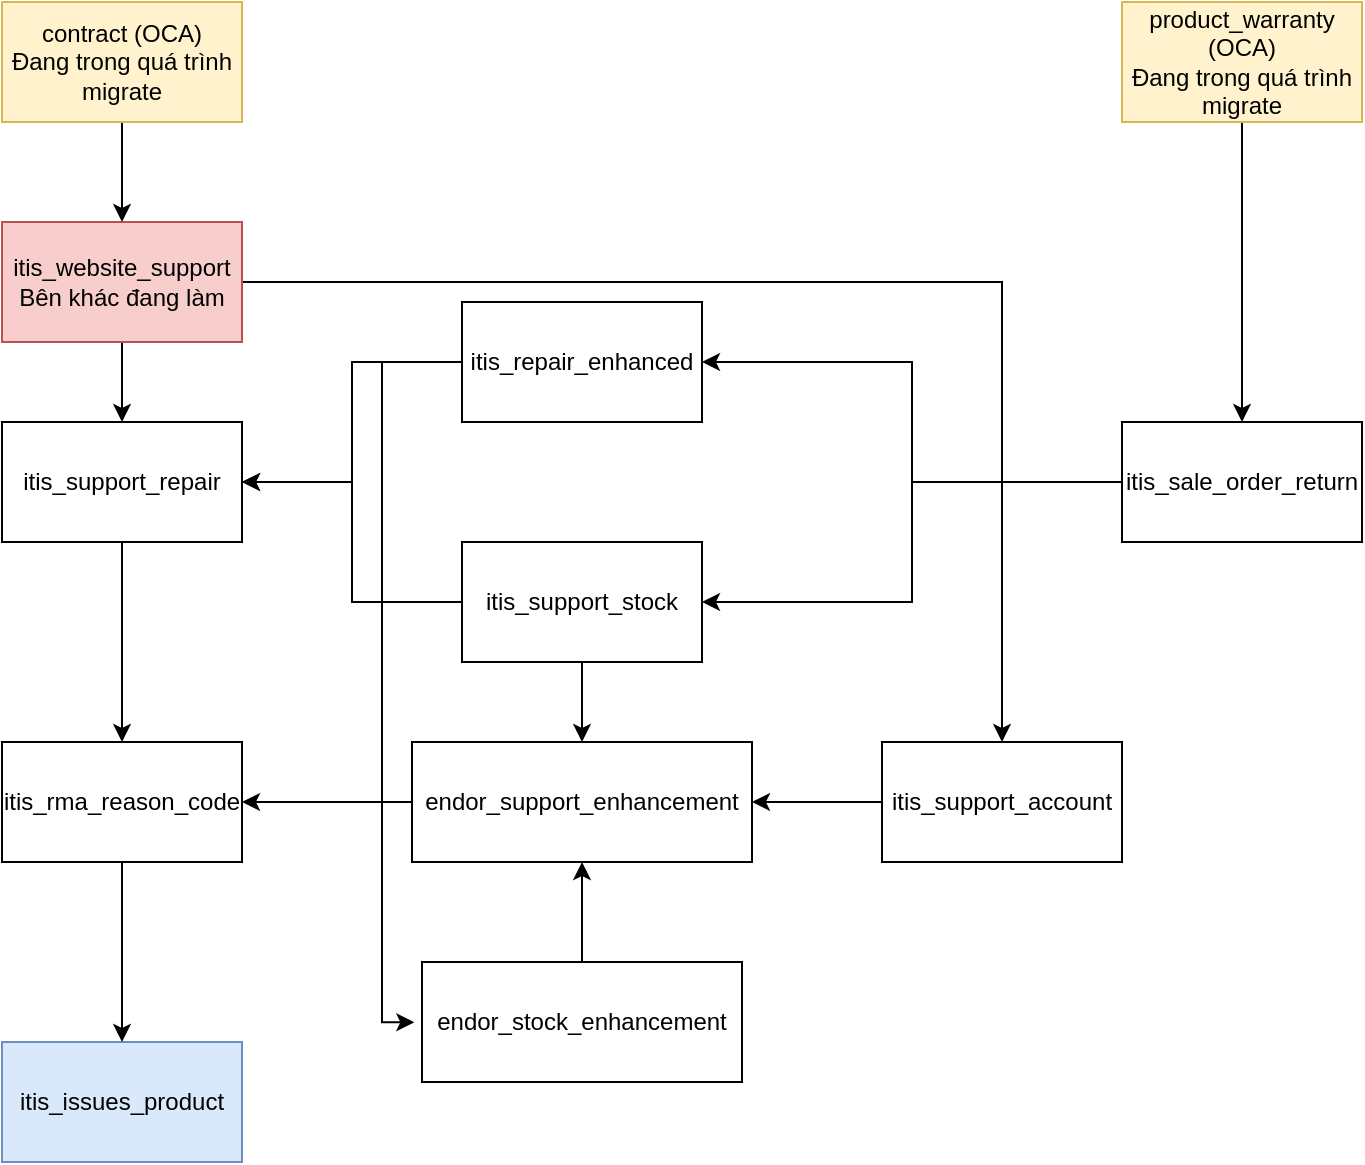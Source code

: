 <mxfile version="20.7.4" type="github">
  <diagram id="JLop5QC97o6r-xo9VGLU" name="Page-1">
    <mxGraphModel dx="989" dy="534" grid="1" gridSize="10" guides="1" tooltips="1" connect="1" arrows="1" fold="1" page="1" pageScale="1" pageWidth="850" pageHeight="1100" math="0" shadow="0">
      <root>
        <mxCell id="0" />
        <mxCell id="1" parent="0" />
        <mxCell id="83HDyshsgURMBBsu8p-M-9" style="edgeStyle=orthogonalEdgeStyle;rounded=0;orthogonalLoop=1;jettySize=auto;html=1;entryX=0.5;entryY=0;entryDx=0;entryDy=0;" edge="1" parent="1" source="83HDyshsgURMBBsu8p-M-1" target="83HDyshsgURMBBsu8p-M-7">
          <mxGeometry relative="1" as="geometry" />
        </mxCell>
        <mxCell id="83HDyshsgURMBBsu8p-M-32" style="edgeStyle=orthogonalEdgeStyle;rounded=0;orthogonalLoop=1;jettySize=auto;html=1;" edge="1" parent="1" source="83HDyshsgURMBBsu8p-M-1" target="83HDyshsgURMBBsu8p-M-28">
          <mxGeometry relative="1" as="geometry" />
        </mxCell>
        <mxCell id="83HDyshsgURMBBsu8p-M-1" value="itis_website_support&lt;br&gt;Bên khác đang làm" style="rounded=0;whiteSpace=wrap;html=1;fillColor=#f8cecc;strokeColor=#b85450;" vertex="1" parent="1">
          <mxGeometry x="20" y="130" width="120" height="60" as="geometry" />
        </mxCell>
        <mxCell id="83HDyshsgURMBBsu8p-M-3" style="edgeStyle=orthogonalEdgeStyle;rounded=0;orthogonalLoop=1;jettySize=auto;html=1;entryX=0.5;entryY=0;entryDx=0;entryDy=0;" edge="1" parent="1" source="83HDyshsgURMBBsu8p-M-2" target="83HDyshsgURMBBsu8p-M-1">
          <mxGeometry relative="1" as="geometry" />
        </mxCell>
        <mxCell id="83HDyshsgURMBBsu8p-M-2" value="contract (OCA)&lt;br&gt;Đang trong quá trình migrate" style="rounded=0;whiteSpace=wrap;html=1;fillColor=#fff2cc;strokeColor=#d6b656;" vertex="1" parent="1">
          <mxGeometry x="20" y="20" width="120" height="60" as="geometry" />
        </mxCell>
        <mxCell id="83HDyshsgURMBBsu8p-M-5" value="itis_issues_product" style="rounded=0;whiteSpace=wrap;html=1;fillColor=#dae8fc;strokeColor=#6c8ebf;" vertex="1" parent="1">
          <mxGeometry x="20" y="540" width="120" height="60" as="geometry" />
        </mxCell>
        <mxCell id="83HDyshsgURMBBsu8p-M-21" style="edgeStyle=orthogonalEdgeStyle;rounded=0;orthogonalLoop=1;jettySize=auto;html=1;entryX=0.5;entryY=0;entryDx=0;entryDy=0;" edge="1" parent="1" source="83HDyshsgURMBBsu8p-M-7" target="83HDyshsgURMBBsu8p-M-19">
          <mxGeometry relative="1" as="geometry" />
        </mxCell>
        <mxCell id="83HDyshsgURMBBsu8p-M-7" value="itis_support_repair" style="rounded=0;whiteSpace=wrap;html=1;" vertex="1" parent="1">
          <mxGeometry x="20" y="230" width="120" height="60" as="geometry" />
        </mxCell>
        <mxCell id="83HDyshsgURMBBsu8p-M-13" style="edgeStyle=orthogonalEdgeStyle;rounded=0;orthogonalLoop=1;jettySize=auto;html=1;entryX=1;entryY=0.5;entryDx=0;entryDy=0;" edge="1" parent="1" source="83HDyshsgURMBBsu8p-M-10" target="83HDyshsgURMBBsu8p-M-7">
          <mxGeometry relative="1" as="geometry" />
        </mxCell>
        <mxCell id="83HDyshsgURMBBsu8p-M-27" style="edgeStyle=orthogonalEdgeStyle;rounded=0;orthogonalLoop=1;jettySize=auto;html=1;entryX=0.5;entryY=0;entryDx=0;entryDy=0;" edge="1" parent="1" source="83HDyshsgURMBBsu8p-M-10" target="83HDyshsgURMBBsu8p-M-23">
          <mxGeometry relative="1" as="geometry" />
        </mxCell>
        <mxCell id="83HDyshsgURMBBsu8p-M-10" value="itis_support_stock" style="rounded=0;whiteSpace=wrap;html=1;" vertex="1" parent="1">
          <mxGeometry x="250" y="290" width="120" height="60" as="geometry" />
        </mxCell>
        <mxCell id="83HDyshsgURMBBsu8p-M-14" style="edgeStyle=orthogonalEdgeStyle;rounded=0;orthogonalLoop=1;jettySize=auto;html=1;entryX=1;entryY=0.5;entryDx=0;entryDy=0;" edge="1" parent="1" source="83HDyshsgURMBBsu8p-M-11" target="83HDyshsgURMBBsu8p-M-7">
          <mxGeometry relative="1" as="geometry" />
        </mxCell>
        <mxCell id="83HDyshsgURMBBsu8p-M-38" style="edgeStyle=orthogonalEdgeStyle;rounded=0;orthogonalLoop=1;jettySize=auto;html=1;entryX=-0.024;entryY=0.502;entryDx=0;entryDy=0;entryPerimeter=0;" edge="1" parent="1" source="83HDyshsgURMBBsu8p-M-11" target="83HDyshsgURMBBsu8p-M-29">
          <mxGeometry relative="1" as="geometry">
            <mxPoint x="210" y="530.69" as="targetPoint" />
            <Array as="points">
              <mxPoint x="210" y="200" />
              <mxPoint x="210" y="530" />
            </Array>
          </mxGeometry>
        </mxCell>
        <mxCell id="83HDyshsgURMBBsu8p-M-11" value="itis_repair_enhanced" style="rounded=0;whiteSpace=wrap;html=1;" vertex="1" parent="1">
          <mxGeometry x="250" y="170" width="120" height="60" as="geometry" />
        </mxCell>
        <mxCell id="83HDyshsgURMBBsu8p-M-15" style="edgeStyle=orthogonalEdgeStyle;rounded=0;orthogonalLoop=1;jettySize=auto;html=1;entryX=1;entryY=0.5;entryDx=0;entryDy=0;" edge="1" parent="1" source="83HDyshsgURMBBsu8p-M-12" target="83HDyshsgURMBBsu8p-M-10">
          <mxGeometry relative="1" as="geometry" />
        </mxCell>
        <mxCell id="83HDyshsgURMBBsu8p-M-18" style="edgeStyle=orthogonalEdgeStyle;rounded=0;orthogonalLoop=1;jettySize=auto;html=1;entryX=1;entryY=0.5;entryDx=0;entryDy=0;" edge="1" parent="1" source="83HDyshsgURMBBsu8p-M-12" target="83HDyshsgURMBBsu8p-M-11">
          <mxGeometry relative="1" as="geometry" />
        </mxCell>
        <mxCell id="83HDyshsgURMBBsu8p-M-12" value="itis_sale_order_return" style="rounded=0;whiteSpace=wrap;html=1;" vertex="1" parent="1">
          <mxGeometry x="580" y="230" width="120" height="60" as="geometry" />
        </mxCell>
        <mxCell id="83HDyshsgURMBBsu8p-M-17" style="edgeStyle=orthogonalEdgeStyle;rounded=0;orthogonalLoop=1;jettySize=auto;html=1;entryX=0.5;entryY=0;entryDx=0;entryDy=0;" edge="1" parent="1" source="83HDyshsgURMBBsu8p-M-16" target="83HDyshsgURMBBsu8p-M-12">
          <mxGeometry relative="1" as="geometry" />
        </mxCell>
        <mxCell id="83HDyshsgURMBBsu8p-M-16" value="product_warranty (OCA)&lt;br&gt;Đang trong quá trình migrate" style="rounded=0;whiteSpace=wrap;html=1;fillColor=#fff2cc;strokeColor=#d6b656;" vertex="1" parent="1">
          <mxGeometry x="580" y="20" width="120" height="60" as="geometry" />
        </mxCell>
        <mxCell id="83HDyshsgURMBBsu8p-M-22" style="edgeStyle=orthogonalEdgeStyle;rounded=0;orthogonalLoop=1;jettySize=auto;html=1;entryX=0.5;entryY=0;entryDx=0;entryDy=0;" edge="1" parent="1" source="83HDyshsgURMBBsu8p-M-19" target="83HDyshsgURMBBsu8p-M-5">
          <mxGeometry relative="1" as="geometry" />
        </mxCell>
        <mxCell id="83HDyshsgURMBBsu8p-M-19" value="itis_rma_reason_code" style="rounded=0;whiteSpace=wrap;html=1;" vertex="1" parent="1">
          <mxGeometry x="20" y="390" width="120" height="60" as="geometry" />
        </mxCell>
        <mxCell id="83HDyshsgURMBBsu8p-M-24" style="edgeStyle=orthogonalEdgeStyle;rounded=0;orthogonalLoop=1;jettySize=auto;html=1;entryX=1;entryY=0.5;entryDx=0;entryDy=0;" edge="1" parent="1" source="83HDyshsgURMBBsu8p-M-23" target="83HDyshsgURMBBsu8p-M-19">
          <mxGeometry relative="1" as="geometry" />
        </mxCell>
        <mxCell id="83HDyshsgURMBBsu8p-M-23" value="endor_support_enhancement" style="rounded=0;whiteSpace=wrap;html=1;" vertex="1" parent="1">
          <mxGeometry x="225" y="390" width="170" height="60" as="geometry" />
        </mxCell>
        <mxCell id="83HDyshsgURMBBsu8p-M-30" style="edgeStyle=orthogonalEdgeStyle;rounded=0;orthogonalLoop=1;jettySize=auto;html=1;" edge="1" parent="1" source="83HDyshsgURMBBsu8p-M-28" target="83HDyshsgURMBBsu8p-M-23">
          <mxGeometry relative="1" as="geometry" />
        </mxCell>
        <mxCell id="83HDyshsgURMBBsu8p-M-28" value="itis_support_account" style="rounded=0;whiteSpace=wrap;html=1;" vertex="1" parent="1">
          <mxGeometry x="460" y="390" width="120" height="60" as="geometry" />
        </mxCell>
        <mxCell id="83HDyshsgURMBBsu8p-M-31" style="edgeStyle=orthogonalEdgeStyle;rounded=0;orthogonalLoop=1;jettySize=auto;html=1;" edge="1" parent="1" source="83HDyshsgURMBBsu8p-M-29" target="83HDyshsgURMBBsu8p-M-23">
          <mxGeometry relative="1" as="geometry" />
        </mxCell>
        <mxCell id="83HDyshsgURMBBsu8p-M-29" value="endor_stock_enhancement" style="rounded=0;whiteSpace=wrap;html=1;" vertex="1" parent="1">
          <mxGeometry x="230" y="500" width="160" height="60" as="geometry" />
        </mxCell>
      </root>
    </mxGraphModel>
  </diagram>
</mxfile>
